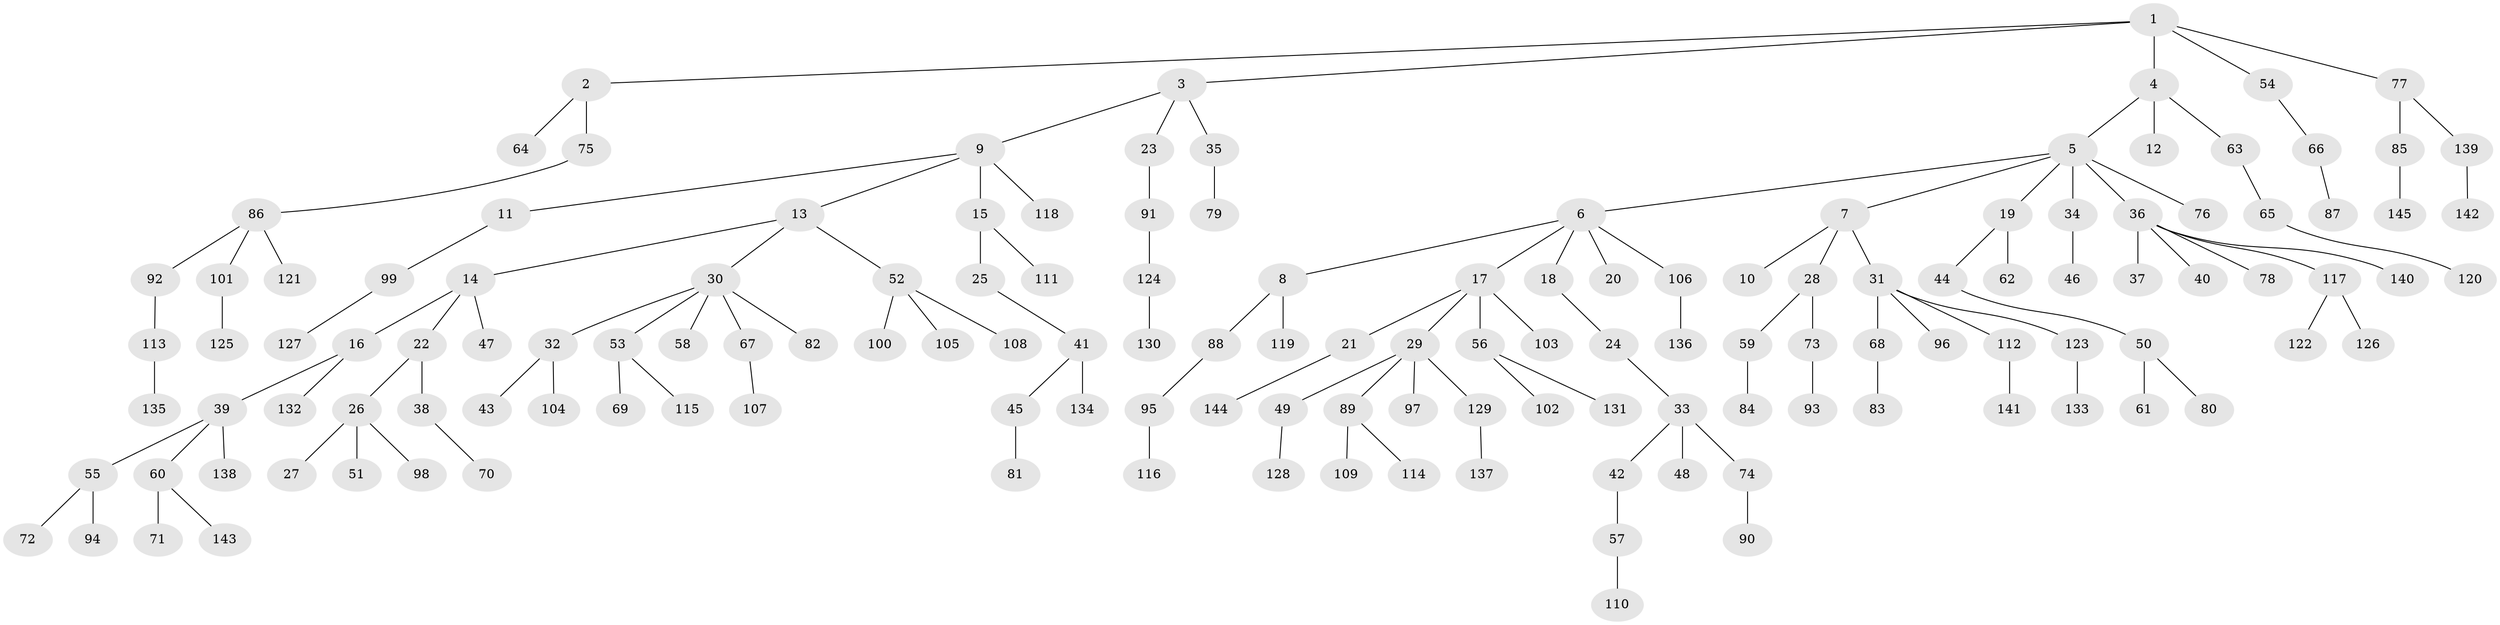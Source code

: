 // Generated by graph-tools (version 1.1) at 2025/11/02/27/25 16:11:27]
// undirected, 145 vertices, 144 edges
graph export_dot {
graph [start="1"]
  node [color=gray90,style=filled];
  1;
  2;
  3;
  4;
  5;
  6;
  7;
  8;
  9;
  10;
  11;
  12;
  13;
  14;
  15;
  16;
  17;
  18;
  19;
  20;
  21;
  22;
  23;
  24;
  25;
  26;
  27;
  28;
  29;
  30;
  31;
  32;
  33;
  34;
  35;
  36;
  37;
  38;
  39;
  40;
  41;
  42;
  43;
  44;
  45;
  46;
  47;
  48;
  49;
  50;
  51;
  52;
  53;
  54;
  55;
  56;
  57;
  58;
  59;
  60;
  61;
  62;
  63;
  64;
  65;
  66;
  67;
  68;
  69;
  70;
  71;
  72;
  73;
  74;
  75;
  76;
  77;
  78;
  79;
  80;
  81;
  82;
  83;
  84;
  85;
  86;
  87;
  88;
  89;
  90;
  91;
  92;
  93;
  94;
  95;
  96;
  97;
  98;
  99;
  100;
  101;
  102;
  103;
  104;
  105;
  106;
  107;
  108;
  109;
  110;
  111;
  112;
  113;
  114;
  115;
  116;
  117;
  118;
  119;
  120;
  121;
  122;
  123;
  124;
  125;
  126;
  127;
  128;
  129;
  130;
  131;
  132;
  133;
  134;
  135;
  136;
  137;
  138;
  139;
  140;
  141;
  142;
  143;
  144;
  145;
  1 -- 2;
  1 -- 3;
  1 -- 4;
  1 -- 54;
  1 -- 77;
  2 -- 64;
  2 -- 75;
  3 -- 9;
  3 -- 23;
  3 -- 35;
  4 -- 5;
  4 -- 12;
  4 -- 63;
  5 -- 6;
  5 -- 7;
  5 -- 19;
  5 -- 34;
  5 -- 36;
  5 -- 76;
  6 -- 8;
  6 -- 17;
  6 -- 18;
  6 -- 20;
  6 -- 106;
  7 -- 10;
  7 -- 28;
  7 -- 31;
  8 -- 88;
  8 -- 119;
  9 -- 11;
  9 -- 13;
  9 -- 15;
  9 -- 118;
  11 -- 99;
  13 -- 14;
  13 -- 30;
  13 -- 52;
  14 -- 16;
  14 -- 22;
  14 -- 47;
  15 -- 25;
  15 -- 111;
  16 -- 39;
  16 -- 132;
  17 -- 21;
  17 -- 29;
  17 -- 56;
  17 -- 103;
  18 -- 24;
  19 -- 44;
  19 -- 62;
  21 -- 144;
  22 -- 26;
  22 -- 38;
  23 -- 91;
  24 -- 33;
  25 -- 41;
  26 -- 27;
  26 -- 51;
  26 -- 98;
  28 -- 59;
  28 -- 73;
  29 -- 49;
  29 -- 89;
  29 -- 97;
  29 -- 129;
  30 -- 32;
  30 -- 53;
  30 -- 58;
  30 -- 67;
  30 -- 82;
  31 -- 68;
  31 -- 96;
  31 -- 112;
  31 -- 123;
  32 -- 43;
  32 -- 104;
  33 -- 42;
  33 -- 48;
  33 -- 74;
  34 -- 46;
  35 -- 79;
  36 -- 37;
  36 -- 40;
  36 -- 78;
  36 -- 117;
  36 -- 140;
  38 -- 70;
  39 -- 55;
  39 -- 60;
  39 -- 138;
  41 -- 45;
  41 -- 134;
  42 -- 57;
  44 -- 50;
  45 -- 81;
  49 -- 128;
  50 -- 61;
  50 -- 80;
  52 -- 100;
  52 -- 105;
  52 -- 108;
  53 -- 69;
  53 -- 115;
  54 -- 66;
  55 -- 72;
  55 -- 94;
  56 -- 102;
  56 -- 131;
  57 -- 110;
  59 -- 84;
  60 -- 71;
  60 -- 143;
  63 -- 65;
  65 -- 120;
  66 -- 87;
  67 -- 107;
  68 -- 83;
  73 -- 93;
  74 -- 90;
  75 -- 86;
  77 -- 85;
  77 -- 139;
  85 -- 145;
  86 -- 92;
  86 -- 101;
  86 -- 121;
  88 -- 95;
  89 -- 109;
  89 -- 114;
  91 -- 124;
  92 -- 113;
  95 -- 116;
  99 -- 127;
  101 -- 125;
  106 -- 136;
  112 -- 141;
  113 -- 135;
  117 -- 122;
  117 -- 126;
  123 -- 133;
  124 -- 130;
  129 -- 137;
  139 -- 142;
}
